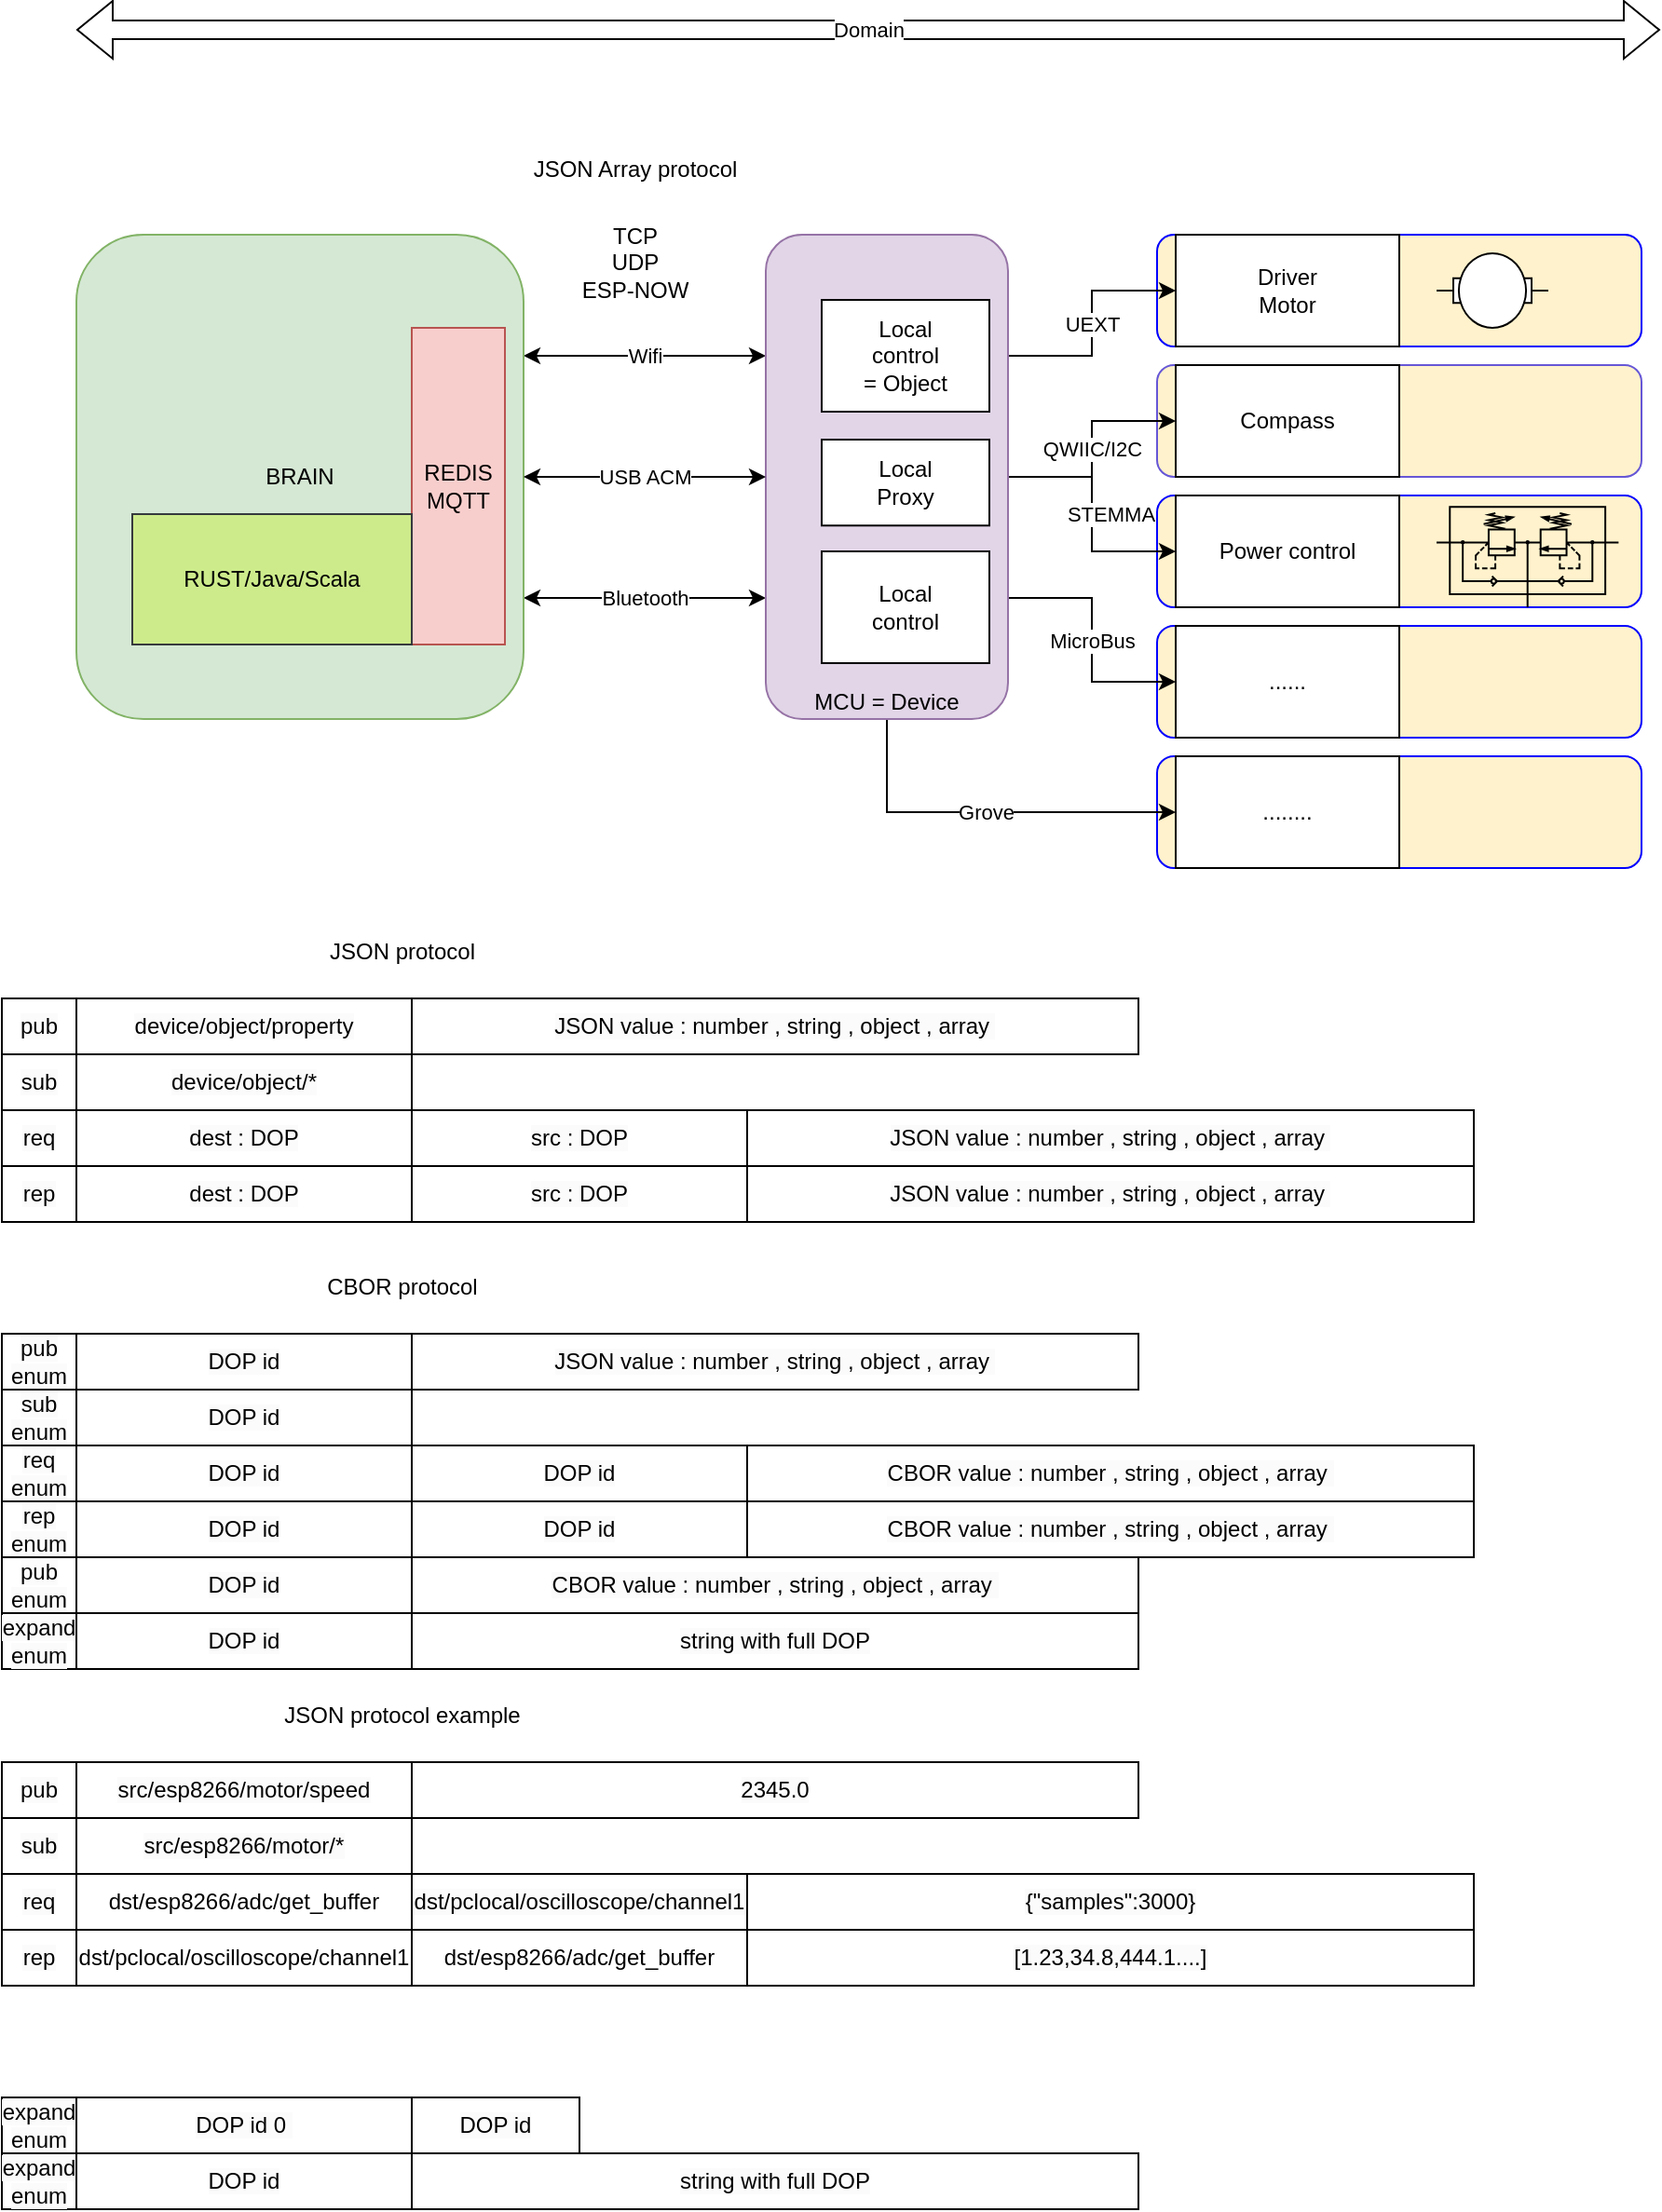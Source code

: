 <mxfile version="22.1.3" type="github">
  <diagram name="Page-1" id="gYZL_dD1YHqg8UqiC46v">
    <mxGraphModel dx="1242" dy="700" grid="1" gridSize="10" guides="1" tooltips="1" connect="1" arrows="1" fold="1" page="1" pageScale="1" pageWidth="850" pageHeight="1100" math="0" shadow="0">
      <root>
        <mxCell id="0" />
        <mxCell id="1" parent="0" />
        <mxCell id="VJFc7O25oxRBKs5EyoMZ-66" value="" style="rounded=1;whiteSpace=wrap;html=1;fillColor=#fff2cc;strokeColor=#0000FF;" parent="1" vertex="1">
          <mxGeometry x="660" y="470" width="260" height="60" as="geometry" />
        </mxCell>
        <mxCell id="VJFc7O25oxRBKs5EyoMZ-65" value="" style="rounded=1;whiteSpace=wrap;html=1;fillColor=#fff2cc;strokeColor=#0000FF;" parent="1" vertex="1">
          <mxGeometry x="660" y="400" width="260" height="60" as="geometry" />
        </mxCell>
        <mxCell id="VJFc7O25oxRBKs5EyoMZ-64" value="" style="rounded=1;whiteSpace=wrap;html=1;fillColor=#fff2cc;strokeColor=#0000FF;" parent="1" vertex="1">
          <mxGeometry x="660" y="330" width="260" height="60" as="geometry" />
        </mxCell>
        <mxCell id="VJFc7O25oxRBKs5EyoMZ-63" value="" style="rounded=1;whiteSpace=wrap;html=1;fillColor=#fff2cc;strokeColor=#6657d6;" parent="1" vertex="1">
          <mxGeometry x="660" y="260" width="260" height="60" as="geometry" />
        </mxCell>
        <mxCell id="VJFc7O25oxRBKs5EyoMZ-62" value="" style="rounded=1;whiteSpace=wrap;html=1;fillColor=#fff2cc;strokeColor=#0000FF;" parent="1" vertex="1">
          <mxGeometry x="660" y="190" width="260" height="60" as="geometry" />
        </mxCell>
        <mxCell id="R--ykIY8JpI6ctm7pDDZ-4" value="Wifi" style="edgeStyle=orthogonalEdgeStyle;rounded=0;orthogonalLoop=1;jettySize=auto;html=1;exitX=1;exitY=0.25;exitDx=0;exitDy=0;entryX=0;entryY=0.25;entryDx=0;entryDy=0;startArrow=classic;startFill=1;" parent="1" source="R--ykIY8JpI6ctm7pDDZ-1" target="R--ykIY8JpI6ctm7pDDZ-2" edge="1">
          <mxGeometry relative="1" as="geometry" />
        </mxCell>
        <mxCell id="R--ykIY8JpI6ctm7pDDZ-6" value="Bluetooth" style="edgeStyle=orthogonalEdgeStyle;rounded=0;orthogonalLoop=1;jettySize=auto;html=1;exitX=1;exitY=0.75;exitDx=0;exitDy=0;entryX=0;entryY=0.75;entryDx=0;entryDy=0;startArrow=classic;startFill=1;" parent="1" source="R--ykIY8JpI6ctm7pDDZ-1" target="R--ykIY8JpI6ctm7pDDZ-2" edge="1">
          <mxGeometry relative="1" as="geometry" />
        </mxCell>
        <mxCell id="R--ykIY8JpI6ctm7pDDZ-1" value="BRAIN" style="rounded=1;whiteSpace=wrap;html=1;align=center;fillColor=#d5e8d4;strokeColor=#82b366;" parent="1" vertex="1">
          <mxGeometry x="80" y="190" width="240" height="260" as="geometry" />
        </mxCell>
        <mxCell id="R--ykIY8JpI6ctm7pDDZ-10" value="UEXT" style="edgeStyle=orthogonalEdgeStyle;rounded=0;orthogonalLoop=1;jettySize=auto;html=1;exitX=1;exitY=0.25;exitDx=0;exitDy=0;entryX=0;entryY=0.5;entryDx=0;entryDy=0;" parent="1" source="R--ykIY8JpI6ctm7pDDZ-2" target="R--ykIY8JpI6ctm7pDDZ-3" edge="1">
          <mxGeometry relative="1" as="geometry" />
        </mxCell>
        <mxCell id="R--ykIY8JpI6ctm7pDDZ-11" value="QWIIC/I2C" style="edgeStyle=orthogonalEdgeStyle;rounded=0;orthogonalLoop=1;jettySize=auto;html=1;exitX=1;exitY=0.5;exitDx=0;exitDy=0;entryX=0;entryY=0.5;entryDx=0;entryDy=0;" parent="1" source="R--ykIY8JpI6ctm7pDDZ-2" target="R--ykIY8JpI6ctm7pDDZ-7" edge="1">
          <mxGeometry relative="1" as="geometry">
            <mxPoint as="offset" />
          </mxGeometry>
        </mxCell>
        <mxCell id="R--ykIY8JpI6ctm7pDDZ-12" value="STEMMA" style="edgeStyle=orthogonalEdgeStyle;rounded=0;orthogonalLoop=1;jettySize=auto;html=1;exitX=1;exitY=0.5;exitDx=0;exitDy=0;entryX=0;entryY=0.5;entryDx=0;entryDy=0;" parent="1" source="R--ykIY8JpI6ctm7pDDZ-2" target="R--ykIY8JpI6ctm7pDDZ-8" edge="1">
          <mxGeometry y="10" relative="1" as="geometry">
            <mxPoint as="offset" />
          </mxGeometry>
        </mxCell>
        <mxCell id="R--ykIY8JpI6ctm7pDDZ-13" value="MicroBus" style="edgeStyle=orthogonalEdgeStyle;rounded=0;orthogonalLoop=1;jettySize=auto;html=1;exitX=1;exitY=0.75;exitDx=0;exitDy=0;entryX=0;entryY=0.5;entryDx=0;entryDy=0;" parent="1" source="R--ykIY8JpI6ctm7pDDZ-2" target="R--ykIY8JpI6ctm7pDDZ-9" edge="1">
          <mxGeometry relative="1" as="geometry" />
        </mxCell>
        <mxCell id="R--ykIY8JpI6ctm7pDDZ-15" value="Grove" style="edgeStyle=orthogonalEdgeStyle;rounded=0;orthogonalLoop=1;jettySize=auto;html=1;exitX=0.5;exitY=1;exitDx=0;exitDy=0;entryX=0;entryY=0.5;entryDx=0;entryDy=0;" parent="1" source="R--ykIY8JpI6ctm7pDDZ-2" target="R--ykIY8JpI6ctm7pDDZ-14" edge="1">
          <mxGeometry relative="1" as="geometry" />
        </mxCell>
        <mxCell id="R--ykIY8JpI6ctm7pDDZ-2" value="MCU = Device" style="rounded=1;whiteSpace=wrap;html=1;verticalAlign=bottom;fillColor=#e1d5e7;strokeColor=#9673a6;" parent="1" vertex="1">
          <mxGeometry x="450" y="190" width="130" height="260" as="geometry" />
        </mxCell>
        <mxCell id="R--ykIY8JpI6ctm7pDDZ-3" value="Driver&lt;br&gt;Motor" style="rounded=0;whiteSpace=wrap;html=1;" parent="1" vertex="1">
          <mxGeometry x="670" y="190" width="120" height="60" as="geometry" />
        </mxCell>
        <mxCell id="R--ykIY8JpI6ctm7pDDZ-5" value="USB ACM" style="edgeStyle=orthogonalEdgeStyle;rounded=0;orthogonalLoop=1;jettySize=auto;html=1;exitX=1;exitY=0.5;exitDx=0;exitDy=0;entryX=0;entryY=0.5;entryDx=0;entryDy=0;startArrow=classic;startFill=1;" parent="1" source="R--ykIY8JpI6ctm7pDDZ-1" target="R--ykIY8JpI6ctm7pDDZ-2" edge="1">
          <mxGeometry relative="1" as="geometry">
            <mxPoint x="330" y="265" as="sourcePoint" />
            <mxPoint x="450" y="265" as="targetPoint" />
          </mxGeometry>
        </mxCell>
        <mxCell id="R--ykIY8JpI6ctm7pDDZ-7" value="Compass" style="rounded=0;whiteSpace=wrap;html=1;" parent="1" vertex="1">
          <mxGeometry x="670" y="260" width="120" height="60" as="geometry" />
        </mxCell>
        <mxCell id="R--ykIY8JpI6ctm7pDDZ-8" value="Power control" style="rounded=0;whiteSpace=wrap;html=1;" parent="1" vertex="1">
          <mxGeometry x="670" y="330" width="120" height="60" as="geometry" />
        </mxCell>
        <mxCell id="R--ykIY8JpI6ctm7pDDZ-9" value="......" style="rounded=0;whiteSpace=wrap;html=1;" parent="1" vertex="1">
          <mxGeometry x="670" y="400" width="120" height="60" as="geometry" />
        </mxCell>
        <mxCell id="R--ykIY8JpI6ctm7pDDZ-14" value="........" style="rounded=0;whiteSpace=wrap;html=1;" parent="1" vertex="1">
          <mxGeometry x="670" y="470" width="120" height="60" as="geometry" />
        </mxCell>
        <mxCell id="R--ykIY8JpI6ctm7pDDZ-16" value="REDIS&lt;br&gt;MQTT" style="rounded=0;whiteSpace=wrap;html=1;fillColor=#f8cecc;strokeColor=#b85450;" parent="1" vertex="1">
          <mxGeometry x="260" y="240" width="50" height="170" as="geometry" />
        </mxCell>
        <mxCell id="R--ykIY8JpI6ctm7pDDZ-17" value="TCP&lt;br&gt;UDP&lt;br&gt;ESP-NOW" style="text;html=1;strokeColor=none;fillColor=none;align=center;verticalAlign=middle;whiteSpace=wrap;rounded=0;" parent="1" vertex="1">
          <mxGeometry x="350" y="190" width="60" height="30" as="geometry" />
        </mxCell>
        <mxCell id="R--ykIY8JpI6ctm7pDDZ-20" value="" style="shape=image;html=1;verticalAlign=top;verticalLabelPosition=bottom;labelBackgroundColor=#ffffff;imageAspect=0;aspect=fixed;image=https://cdn3.iconfinder.com/data/icons/ballicons-reloaded-free/512/icon-93-128.png" parent="1" vertex="1">
          <mxGeometry x="100" y="210" width="90" height="90" as="geometry" />
        </mxCell>
        <mxCell id="R--ykIY8JpI6ctm7pDDZ-21" value="" style="shape=mxgraph.electrical.electro-mechanical.motor_2;html=1;shadow=0;dashed=0;align=center;fontSize=30;strokeWidth=1;" parent="1" vertex="1">
          <mxGeometry x="810" y="200" width="60" height="40" as="geometry" />
        </mxCell>
        <mxCell id="R--ykIY8JpI6ctm7pDDZ-22" value="" style="shape=image;html=1;verticalAlign=top;verticalLabelPosition=bottom;labelBackgroundColor=#ffffff;imageAspect=0;aspect=fixed;image=https://cdn3.iconfinder.com/data/icons/essential-pack-2/48/20-Compass-128.png" parent="1" vertex="1">
          <mxGeometry x="810" y="270" width="48" height="48" as="geometry" />
        </mxCell>
        <mxCell id="R--ykIY8JpI6ctm7pDDZ-24" value="" style="verticalLabelPosition=bottom;aspect=fixed;html=1;verticalAlign=top;fillColor=strokeColor;align=center;outlineConnect=0;shape=mxgraph.fluid_power.x10580;points=[[0,0.355,0],[1,0.355,0],[0.5,1,0]]" parent="1" vertex="1">
          <mxGeometry x="810" y="336.14" width="97.69" height="53.86" as="geometry" />
        </mxCell>
        <mxCell id="R--ykIY8JpI6ctm7pDDZ-25" value="JSON Array protocol" style="text;html=1;strokeColor=none;fillColor=none;align=center;verticalAlign=middle;whiteSpace=wrap;rounded=0;" parent="1" vertex="1">
          <mxGeometry x="310" y="140" width="140" height="30" as="geometry" />
        </mxCell>
        <mxCell id="R--ykIY8JpI6ctm7pDDZ-26" value="RUST/Java/Scala" style="rounded=0;whiteSpace=wrap;html=1;fillColor=#cdeb8b;strokeColor=#36393d;" parent="1" vertex="1">
          <mxGeometry x="110" y="340" width="150" height="70" as="geometry" />
        </mxCell>
        <mxCell id="R--ykIY8JpI6ctm7pDDZ-27" value="Local&lt;br&gt;control&lt;br&gt;= Object" style="rounded=0;whiteSpace=wrap;html=1;" parent="1" vertex="1">
          <mxGeometry x="480" y="225" width="90" height="60" as="geometry" />
        </mxCell>
        <mxCell id="VJFc7O25oxRBKs5EyoMZ-1" value="Local&lt;br&gt;control" style="rounded=0;whiteSpace=wrap;html=1;" parent="1" vertex="1">
          <mxGeometry x="480" y="360" width="90" height="60" as="geometry" />
        </mxCell>
        <mxCell id="VJFc7O25oxRBKs5EyoMZ-2" value="Local&lt;br&gt;Proxy" style="rounded=0;whiteSpace=wrap;html=1;" parent="1" vertex="1">
          <mxGeometry x="480" y="300" width="90" height="46.14" as="geometry" />
        </mxCell>
        <mxCell id="VJFc7O25oxRBKs5EyoMZ-3" value="Domain" style="shape=flexArrow;endArrow=classic;startArrow=classic;html=1;rounded=0;" parent="1" edge="1">
          <mxGeometry width="100" height="100" relative="1" as="geometry">
            <mxPoint x="80" y="80" as="sourcePoint" />
            <mxPoint x="930" y="80" as="targetPoint" />
          </mxGeometry>
        </mxCell>
        <mxCell id="VJFc7O25oxRBKs5EyoMZ-4" value="JSON protocol" style="text;html=1;strokeColor=none;fillColor=none;align=center;verticalAlign=middle;whiteSpace=wrap;rounded=0;" parent="1" vertex="1">
          <mxGeometry x="130" y="560" width="250" height="30" as="geometry" />
        </mxCell>
        <mxCell id="VJFc7O25oxRBKs5EyoMZ-5" value="&lt;meta charset=&quot;utf-8&quot;&gt;&lt;span style=&quot;color: rgb(0, 0, 0); font-family: Helvetica; font-size: 12px; font-style: normal; font-variant-ligatures: normal; font-variant-caps: normal; font-weight: 400; letter-spacing: normal; orphans: 2; text-align: center; text-indent: 0px; text-transform: none; widows: 2; word-spacing: 0px; -webkit-text-stroke-width: 0px; background-color: rgb(251, 251, 251); text-decoration-thickness: initial; text-decoration-style: initial; text-decoration-color: initial; float: none; display: inline !important;&quot;&gt;device/object/property&lt;/span&gt;" style="rounded=0;whiteSpace=wrap;html=1;" parent="1" vertex="1">
          <mxGeometry x="80" y="600" width="180" height="30" as="geometry" />
        </mxCell>
        <mxCell id="VJFc7O25oxRBKs5EyoMZ-6" value="&lt;span style=&quot;color: rgb(0, 0, 0); font-family: Helvetica; font-size: 12px; font-style: normal; font-variant-ligatures: normal; font-variant-caps: normal; font-weight: 400; letter-spacing: normal; orphans: 2; text-align: center; text-indent: 0px; text-transform: none; widows: 2; word-spacing: 0px; -webkit-text-stroke-width: 0px; background-color: rgb(251, 251, 251); text-decoration-thickness: initial; text-decoration-style: initial; text-decoration-color: initial; float: none; display: inline !important;&quot;&gt;pub&lt;/span&gt;" style="rounded=0;whiteSpace=wrap;html=1;" parent="1" vertex="1">
          <mxGeometry x="40" y="600" width="40" height="30" as="geometry" />
        </mxCell>
        <mxCell id="VJFc7O25oxRBKs5EyoMZ-7" value="&lt;span style=&quot;color: rgb(0, 0, 0); font-family: Helvetica; font-size: 12px; font-style: normal; font-variant-ligatures: normal; font-variant-caps: normal; font-weight: 400; letter-spacing: normal; orphans: 2; text-align: center; text-indent: 0px; text-transform: none; widows: 2; word-spacing: 0px; -webkit-text-stroke-width: 0px; background-color: rgb(251, 251, 251); text-decoration-thickness: initial; text-decoration-style: initial; text-decoration-color: initial; float: none; display: inline !important;&quot;&gt;JSON value : number , string , object , array&amp;nbsp;&lt;/span&gt;" style="rounded=0;whiteSpace=wrap;html=1;" parent="1" vertex="1">
          <mxGeometry x="260" y="600" width="390" height="30" as="geometry" />
        </mxCell>
        <mxCell id="VJFc7O25oxRBKs5EyoMZ-8" value="&lt;span style=&quot;color: rgb(0, 0, 0); font-family: Helvetica; font-size: 12px; font-style: normal; font-variant-ligatures: normal; font-variant-caps: normal; font-weight: 400; letter-spacing: normal; orphans: 2; text-align: center; text-indent: 0px; text-transform: none; widows: 2; word-spacing: 0px; -webkit-text-stroke-width: 0px; background-color: rgb(251, 251, 251); text-decoration-thickness: initial; text-decoration-style: initial; text-decoration-color: initial; float: none; display: inline !important;&quot;&gt;device/object/*&lt;/span&gt;" style="rounded=0;whiteSpace=wrap;html=1;" parent="1" vertex="1">
          <mxGeometry x="80" y="630" width="180" height="30" as="geometry" />
        </mxCell>
        <mxCell id="VJFc7O25oxRBKs5EyoMZ-9" value="&lt;span style=&quot;color: rgb(0, 0, 0); font-family: Helvetica; font-size: 12px; font-style: normal; font-variant-ligatures: normal; font-variant-caps: normal; font-weight: 400; letter-spacing: normal; orphans: 2; text-align: center; text-indent: 0px; text-transform: none; widows: 2; word-spacing: 0px; -webkit-text-stroke-width: 0px; background-color: rgb(251, 251, 251); text-decoration-thickness: initial; text-decoration-style: initial; text-decoration-color: initial; float: none; display: inline !important;&quot;&gt;sub&lt;/span&gt;" style="rounded=0;whiteSpace=wrap;html=1;" parent="1" vertex="1">
          <mxGeometry x="40" y="630" width="40" height="30" as="geometry" />
        </mxCell>
        <mxCell id="VJFc7O25oxRBKs5EyoMZ-10" value="&lt;span style=&quot;color: rgb(0, 0, 0); font-family: Helvetica; font-size: 12px; font-style: normal; font-variant-ligatures: normal; font-variant-caps: normal; font-weight: 400; letter-spacing: normal; orphans: 2; text-align: center; text-indent: 0px; text-transform: none; widows: 2; word-spacing: 0px; -webkit-text-stroke-width: 0px; background-color: rgb(251, 251, 251); text-decoration-thickness: initial; text-decoration-style: initial; text-decoration-color: initial; float: none; display: inline !important;&quot;&gt;dest : DOP&lt;/span&gt;" style="rounded=0;whiteSpace=wrap;html=1;" parent="1" vertex="1">
          <mxGeometry x="80" y="660" width="180" height="30" as="geometry" />
        </mxCell>
        <mxCell id="VJFc7O25oxRBKs5EyoMZ-11" value="&lt;span style=&quot;color: rgb(0, 0, 0); font-family: Helvetica; font-size: 12px; font-style: normal; font-variant-ligatures: normal; font-variant-caps: normal; font-weight: 400; letter-spacing: normal; orphans: 2; text-align: center; text-indent: 0px; text-transform: none; widows: 2; word-spacing: 0px; -webkit-text-stroke-width: 0px; background-color: rgb(251, 251, 251); text-decoration-thickness: initial; text-decoration-style: initial; text-decoration-color: initial; float: none; display: inline !important;&quot;&gt;req&lt;/span&gt;" style="rounded=0;whiteSpace=wrap;html=1;" parent="1" vertex="1">
          <mxGeometry x="40" y="660" width="40" height="30" as="geometry" />
        </mxCell>
        <mxCell id="VJFc7O25oxRBKs5EyoMZ-12" value="&lt;span style=&quot;color: rgb(0, 0, 0); font-family: Helvetica; font-size: 12px; font-style: normal; font-variant-ligatures: normal; font-variant-caps: normal; font-weight: 400; letter-spacing: normal; orphans: 2; text-align: center; text-indent: 0px; text-transform: none; widows: 2; word-spacing: 0px; -webkit-text-stroke-width: 0px; background-color: rgb(251, 251, 251); text-decoration-thickness: initial; text-decoration-style: initial; text-decoration-color: initial; float: none; display: inline !important;&quot;&gt;JSON value : number , string , object , array&amp;nbsp;&lt;/span&gt;" style="rounded=0;whiteSpace=wrap;html=1;" parent="1" vertex="1">
          <mxGeometry x="440" y="660" width="390" height="30" as="geometry" />
        </mxCell>
        <mxCell id="VJFc7O25oxRBKs5EyoMZ-13" value="&lt;span style=&quot;color: rgb(0, 0, 0); font-family: Helvetica; font-size: 12px; font-style: normal; font-variant-ligatures: normal; font-variant-caps: normal; font-weight: 400; letter-spacing: normal; orphans: 2; text-align: center; text-indent: 0px; text-transform: none; widows: 2; word-spacing: 0px; -webkit-text-stroke-width: 0px; background-color: rgb(251, 251, 251); text-decoration-thickness: initial; text-decoration-style: initial; text-decoration-color: initial; float: none; display: inline !important;&quot;&gt;src : DOP&lt;/span&gt;" style="rounded=0;whiteSpace=wrap;html=1;" parent="1" vertex="1">
          <mxGeometry x="260" y="660" width="180" height="30" as="geometry" />
        </mxCell>
        <mxCell id="VJFc7O25oxRBKs5EyoMZ-14" value="&lt;span style=&quot;color: rgb(0, 0, 0); font-family: Helvetica; font-size: 12px; font-style: normal; font-variant-ligatures: normal; font-variant-caps: normal; font-weight: 400; letter-spacing: normal; orphans: 2; text-align: center; text-indent: 0px; text-transform: none; widows: 2; word-spacing: 0px; -webkit-text-stroke-width: 0px; background-color: rgb(251, 251, 251); text-decoration-thickness: initial; text-decoration-style: initial; text-decoration-color: initial; float: none; display: inline !important;&quot;&gt;dest : DOP&lt;/span&gt;" style="rounded=0;whiteSpace=wrap;html=1;" parent="1" vertex="1">
          <mxGeometry x="80" y="690" width="180" height="30" as="geometry" />
        </mxCell>
        <mxCell id="VJFc7O25oxRBKs5EyoMZ-15" value="&lt;span style=&quot;color: rgb(0, 0, 0); font-family: Helvetica; font-size: 12px; font-style: normal; font-variant-ligatures: normal; font-variant-caps: normal; font-weight: 400; letter-spacing: normal; orphans: 2; text-align: center; text-indent: 0px; text-transform: none; widows: 2; word-spacing: 0px; -webkit-text-stroke-width: 0px; background-color: rgb(251, 251, 251); text-decoration-thickness: initial; text-decoration-style: initial; text-decoration-color: initial; float: none; display: inline !important;&quot;&gt;rep&lt;/span&gt;" style="rounded=0;whiteSpace=wrap;html=1;" parent="1" vertex="1">
          <mxGeometry x="40" y="690" width="40" height="30" as="geometry" />
        </mxCell>
        <mxCell id="VJFc7O25oxRBKs5EyoMZ-16" value="&lt;span style=&quot;color: rgb(0, 0, 0); font-family: Helvetica; font-size: 12px; font-style: normal; font-variant-ligatures: normal; font-variant-caps: normal; font-weight: 400; letter-spacing: normal; orphans: 2; text-align: center; text-indent: 0px; text-transform: none; widows: 2; word-spacing: 0px; -webkit-text-stroke-width: 0px; background-color: rgb(251, 251, 251); text-decoration-thickness: initial; text-decoration-style: initial; text-decoration-color: initial; float: none; display: inline !important;&quot;&gt;JSON value : number , string , object , array&amp;nbsp;&lt;/span&gt;" style="rounded=0;whiteSpace=wrap;html=1;" parent="1" vertex="1">
          <mxGeometry x="440" y="690" width="390" height="30" as="geometry" />
        </mxCell>
        <mxCell id="VJFc7O25oxRBKs5EyoMZ-17" value="&lt;span style=&quot;color: rgb(0, 0, 0); font-family: Helvetica; font-size: 12px; font-style: normal; font-variant-ligatures: normal; font-variant-caps: normal; font-weight: 400; letter-spacing: normal; orphans: 2; text-align: center; text-indent: 0px; text-transform: none; widows: 2; word-spacing: 0px; -webkit-text-stroke-width: 0px; background-color: rgb(251, 251, 251); text-decoration-thickness: initial; text-decoration-style: initial; text-decoration-color: initial; float: none; display: inline !important;&quot;&gt;src : DOP&lt;/span&gt;" style="rounded=0;whiteSpace=wrap;html=1;" parent="1" vertex="1">
          <mxGeometry x="260" y="690" width="180" height="30" as="geometry" />
        </mxCell>
        <mxCell id="VJFc7O25oxRBKs5EyoMZ-21" value="CBOR protocol" style="text;html=1;strokeColor=none;fillColor=none;align=center;verticalAlign=middle;whiteSpace=wrap;rounded=0;" parent="1" vertex="1">
          <mxGeometry x="130" y="740" width="250" height="30" as="geometry" />
        </mxCell>
        <mxCell id="VJFc7O25oxRBKs5EyoMZ-22" value="&lt;span style=&quot;color: rgb(0, 0, 0); font-family: Helvetica; font-size: 12px; font-style: normal; font-variant-ligatures: normal; font-variant-caps: normal; font-weight: 400; letter-spacing: normal; orphans: 2; text-align: center; text-indent: 0px; text-transform: none; widows: 2; word-spacing: 0px; -webkit-text-stroke-width: 0px; background-color: rgb(251, 251, 251); text-decoration-thickness: initial; text-decoration-style: initial; text-decoration-color: initial; float: none; display: inline !important;&quot;&gt;DOP id&lt;/span&gt;" style="rounded=0;whiteSpace=wrap;html=1;" parent="1" vertex="1">
          <mxGeometry x="80" y="780" width="180" height="30" as="geometry" />
        </mxCell>
        <mxCell id="VJFc7O25oxRBKs5EyoMZ-23" value="&lt;span style=&quot;color: rgb(0, 0, 0); font-family: Helvetica; font-size: 12px; font-style: normal; font-variant-ligatures: normal; font-variant-caps: normal; font-weight: 400; letter-spacing: normal; orphans: 2; text-align: center; text-indent: 0px; text-transform: none; widows: 2; word-spacing: 0px; -webkit-text-stroke-width: 0px; background-color: rgb(251, 251, 251); text-decoration-thickness: initial; text-decoration-style: initial; text-decoration-color: initial; float: none; display: inline !important;&quot;&gt;pub enum&lt;/span&gt;" style="rounded=0;whiteSpace=wrap;html=1;" parent="1" vertex="1">
          <mxGeometry x="40" y="780" width="40" height="30" as="geometry" />
        </mxCell>
        <mxCell id="VJFc7O25oxRBKs5EyoMZ-24" value="&lt;span style=&quot;color: rgb(0, 0, 0); font-family: Helvetica; font-size: 12px; font-style: normal; font-variant-ligatures: normal; font-variant-caps: normal; font-weight: 400; letter-spacing: normal; orphans: 2; text-align: center; text-indent: 0px; text-transform: none; widows: 2; word-spacing: 0px; -webkit-text-stroke-width: 0px; background-color: rgb(251, 251, 251); text-decoration-thickness: initial; text-decoration-style: initial; text-decoration-color: initial; float: none; display: inline !important;&quot;&gt;JSON value : number , string , object , array&amp;nbsp;&lt;/span&gt;" style="rounded=0;whiteSpace=wrap;html=1;" parent="1" vertex="1">
          <mxGeometry x="260" y="780" width="390" height="30" as="geometry" />
        </mxCell>
        <mxCell id="VJFc7O25oxRBKs5EyoMZ-26" value="&lt;span style=&quot;color: rgb(0, 0, 0); font-family: Helvetica; font-size: 12px; font-style: normal; font-variant-ligatures: normal; font-variant-caps: normal; font-weight: 400; letter-spacing: normal; orphans: 2; text-align: center; text-indent: 0px; text-transform: none; widows: 2; word-spacing: 0px; -webkit-text-stroke-width: 0px; background-color: rgb(251, 251, 251); text-decoration-thickness: initial; text-decoration-style: initial; text-decoration-color: initial; float: none; display: inline !important;&quot;&gt;sub enum&lt;/span&gt;" style="rounded=0;whiteSpace=wrap;html=1;" parent="1" vertex="1">
          <mxGeometry x="40" y="810" width="40" height="30" as="geometry" />
        </mxCell>
        <mxCell id="VJFc7O25oxRBKs5EyoMZ-28" value="&lt;span style=&quot;color: rgb(0, 0, 0); font-family: Helvetica; font-size: 12px; font-style: normal; font-variant-ligatures: normal; font-variant-caps: normal; font-weight: 400; letter-spacing: normal; orphans: 2; text-align: center; text-indent: 0px; text-transform: none; widows: 2; word-spacing: 0px; -webkit-text-stroke-width: 0px; background-color: rgb(251, 251, 251); text-decoration-thickness: initial; text-decoration-style: initial; text-decoration-color: initial; float: none; display: inline !important;&quot;&gt;req enum&lt;/span&gt;" style="rounded=0;whiteSpace=wrap;html=1;" parent="1" vertex="1">
          <mxGeometry x="40" y="840" width="40" height="30" as="geometry" />
        </mxCell>
        <mxCell id="VJFc7O25oxRBKs5EyoMZ-29" value="&lt;span style=&quot;color: rgb(0, 0, 0); font-family: Helvetica; font-size: 12px; font-style: normal; font-variant-ligatures: normal; font-variant-caps: normal; font-weight: 400; letter-spacing: normal; orphans: 2; text-align: center; text-indent: 0px; text-transform: none; widows: 2; word-spacing: 0px; -webkit-text-stroke-width: 0px; background-color: rgb(251, 251, 251); text-decoration-thickness: initial; text-decoration-style: initial; text-decoration-color: initial; float: none; display: inline !important;&quot;&gt;CBOR value : number , string , object , array&amp;nbsp;&lt;/span&gt;" style="rounded=0;whiteSpace=wrap;html=1;" parent="1" vertex="1">
          <mxGeometry x="440" y="840" width="390" height="30" as="geometry" />
        </mxCell>
        <mxCell id="VJFc7O25oxRBKs5EyoMZ-32" value="&lt;span style=&quot;color: rgb(0, 0, 0); font-family: Helvetica; font-size: 12px; font-style: normal; font-variant-ligatures: normal; font-variant-caps: normal; font-weight: 400; letter-spacing: normal; orphans: 2; text-align: center; text-indent: 0px; text-transform: none; widows: 2; word-spacing: 0px; -webkit-text-stroke-width: 0px; background-color: rgb(251, 251, 251); text-decoration-thickness: initial; text-decoration-style: initial; text-decoration-color: initial; float: none; display: inline !important;&quot;&gt;rep&lt;br&gt;enum&lt;br&gt;&lt;/span&gt;" style="rounded=0;whiteSpace=wrap;html=1;" parent="1" vertex="1">
          <mxGeometry x="40" y="870" width="40" height="30" as="geometry" />
        </mxCell>
        <mxCell id="VJFc7O25oxRBKs5EyoMZ-33" value="&lt;span style=&quot;color: rgb(0, 0, 0); font-family: Helvetica; font-size: 12px; font-style: normal; font-variant-ligatures: normal; font-variant-caps: normal; font-weight: 400; letter-spacing: normal; orphans: 2; text-align: center; text-indent: 0px; text-transform: none; widows: 2; word-spacing: 0px; -webkit-text-stroke-width: 0px; background-color: rgb(251, 251, 251); text-decoration-thickness: initial; text-decoration-style: initial; text-decoration-color: initial; float: none; display: inline !important;&quot;&gt;CBOR value : number , string , object , array&amp;nbsp;&lt;/span&gt;" style="rounded=0;whiteSpace=wrap;html=1;" parent="1" vertex="1">
          <mxGeometry x="440" y="870" width="390" height="30" as="geometry" />
        </mxCell>
        <mxCell id="VJFc7O25oxRBKs5EyoMZ-36" value="&lt;span style=&quot;color: rgb(0, 0, 0); font-family: Helvetica; font-size: 12px; font-style: normal; font-variant-ligatures: normal; font-variant-caps: normal; font-weight: 400; letter-spacing: normal; orphans: 2; text-align: center; text-indent: 0px; text-transform: none; widows: 2; word-spacing: 0px; -webkit-text-stroke-width: 0px; background-color: rgb(251, 251, 251); text-decoration-thickness: initial; text-decoration-style: initial; text-decoration-color: initial; float: none; display: inline !important;&quot;&gt;pub&lt;br&gt;enum&lt;br&gt;&lt;/span&gt;" style="rounded=0;whiteSpace=wrap;html=1;" parent="1" vertex="1">
          <mxGeometry x="40" y="900" width="40" height="30" as="geometry" />
        </mxCell>
        <mxCell id="VJFc7O25oxRBKs5EyoMZ-37" value="&lt;span style=&quot;color: rgb(0, 0, 0); font-family: Helvetica; font-size: 12px; font-style: normal; font-variant-ligatures: normal; font-variant-caps: normal; font-weight: 400; letter-spacing: normal; orphans: 2; text-align: center; text-indent: 0px; text-transform: none; widows: 2; word-spacing: 0px; -webkit-text-stroke-width: 0px; background-color: rgb(251, 251, 251); text-decoration-thickness: initial; text-decoration-style: initial; text-decoration-color: initial; float: none; display: inline !important;&quot;&gt;CBOR value : number , string , object , array&amp;nbsp;&lt;/span&gt;" style="rounded=0;whiteSpace=wrap;html=1;" parent="1" vertex="1">
          <mxGeometry x="260" y="900" width="390" height="30" as="geometry" />
        </mxCell>
        <mxCell id="VJFc7O25oxRBKs5EyoMZ-39" value="&lt;span style=&quot;color: rgb(0, 0, 0); font-family: Helvetica; font-size: 12px; font-style: normal; font-variant-ligatures: normal; font-variant-caps: normal; font-weight: 400; letter-spacing: normal; orphans: 2; text-align: center; text-indent: 0px; text-transform: none; widows: 2; word-spacing: 0px; -webkit-text-stroke-width: 0px; background-color: rgb(251, 251, 251); text-decoration-thickness: initial; text-decoration-style: initial; text-decoration-color: initial; float: none; display: inline !important;&quot;&gt;DOP id&lt;/span&gt;" style="rounded=0;whiteSpace=wrap;html=1;" parent="1" vertex="1">
          <mxGeometry x="80" y="840" width="180" height="30" as="geometry" />
        </mxCell>
        <mxCell id="VJFc7O25oxRBKs5EyoMZ-40" value="&lt;span style=&quot;color: rgb(0, 0, 0); font-family: Helvetica; font-size: 12px; font-style: normal; font-variant-ligatures: normal; font-variant-caps: normal; font-weight: 400; letter-spacing: normal; orphans: 2; text-align: center; text-indent: 0px; text-transform: none; widows: 2; word-spacing: 0px; -webkit-text-stroke-width: 0px; background-color: rgb(251, 251, 251); text-decoration-thickness: initial; text-decoration-style: initial; text-decoration-color: initial; float: none; display: inline !important;&quot;&gt;DOP id&lt;/span&gt;" style="rounded=0;whiteSpace=wrap;html=1;" parent="1" vertex="1">
          <mxGeometry x="80" y="810" width="180" height="30" as="geometry" />
        </mxCell>
        <mxCell id="VJFc7O25oxRBKs5EyoMZ-41" value="&lt;span style=&quot;color: rgb(0, 0, 0); font-family: Helvetica; font-size: 12px; font-style: normal; font-variant-ligatures: normal; font-variant-caps: normal; font-weight: 400; letter-spacing: normal; orphans: 2; text-align: center; text-indent: 0px; text-transform: none; widows: 2; word-spacing: 0px; -webkit-text-stroke-width: 0px; background-color: rgb(251, 251, 251); text-decoration-thickness: initial; text-decoration-style: initial; text-decoration-color: initial; float: none; display: inline !important;&quot;&gt;DOP id&lt;/span&gt;" style="rounded=0;whiteSpace=wrap;html=1;" parent="1" vertex="1">
          <mxGeometry x="80" y="870" width="180" height="30" as="geometry" />
        </mxCell>
        <mxCell id="VJFc7O25oxRBKs5EyoMZ-42" value="&lt;span style=&quot;color: rgb(0, 0, 0); font-family: Helvetica; font-size: 12px; font-style: normal; font-variant-ligatures: normal; font-variant-caps: normal; font-weight: 400; letter-spacing: normal; orphans: 2; text-align: center; text-indent: 0px; text-transform: none; widows: 2; word-spacing: 0px; -webkit-text-stroke-width: 0px; background-color: rgb(251, 251, 251); text-decoration-thickness: initial; text-decoration-style: initial; text-decoration-color: initial; float: none; display: inline !important;&quot;&gt;DOP id&lt;/span&gt;" style="rounded=0;whiteSpace=wrap;html=1;" parent="1" vertex="1">
          <mxGeometry x="80" y="900" width="180" height="30" as="geometry" />
        </mxCell>
        <mxCell id="VJFc7O25oxRBKs5EyoMZ-43" value="&lt;span style=&quot;color: rgb(0, 0, 0); font-family: Helvetica; font-size: 12px; font-style: normal; font-variant-ligatures: normal; font-variant-caps: normal; font-weight: 400; letter-spacing: normal; orphans: 2; text-align: center; text-indent: 0px; text-transform: none; widows: 2; word-spacing: 0px; -webkit-text-stroke-width: 0px; background-color: rgb(251, 251, 251); text-decoration-thickness: initial; text-decoration-style: initial; text-decoration-color: initial; float: none; display: inline !important;&quot;&gt;DOP id&lt;/span&gt;" style="rounded=0;whiteSpace=wrap;html=1;" parent="1" vertex="1">
          <mxGeometry x="260" y="840" width="180" height="30" as="geometry" />
        </mxCell>
        <mxCell id="VJFc7O25oxRBKs5EyoMZ-44" value="&lt;span style=&quot;color: rgb(0, 0, 0); font-family: Helvetica; font-size: 12px; font-style: normal; font-variant-ligatures: normal; font-variant-caps: normal; font-weight: 400; letter-spacing: normal; orphans: 2; text-align: center; text-indent: 0px; text-transform: none; widows: 2; word-spacing: 0px; -webkit-text-stroke-width: 0px; background-color: rgb(251, 251, 251); text-decoration-thickness: initial; text-decoration-style: initial; text-decoration-color: initial; float: none; display: inline !important;&quot;&gt;DOP id&lt;/span&gt;" style="rounded=0;whiteSpace=wrap;html=1;" parent="1" vertex="1">
          <mxGeometry x="260" y="870" width="180" height="30" as="geometry" />
        </mxCell>
        <mxCell id="VJFc7O25oxRBKs5EyoMZ-45" value="&lt;span style=&quot;color: rgb(0, 0, 0); font-family: Helvetica; font-size: 12px; font-style: normal; font-variant-ligatures: normal; font-variant-caps: normal; font-weight: 400; letter-spacing: normal; orphans: 2; text-align: center; text-indent: 0px; text-transform: none; widows: 2; word-spacing: 0px; -webkit-text-stroke-width: 0px; background-color: rgb(251, 251, 251); text-decoration-thickness: initial; text-decoration-style: initial; text-decoration-color: initial; float: none; display: inline !important;&quot;&gt;expand&lt;br&gt;enum&lt;br&gt;&lt;/span&gt;" style="rounded=0;whiteSpace=wrap;html=1;" parent="1" vertex="1">
          <mxGeometry x="40" y="930" width="40" height="30" as="geometry" />
        </mxCell>
        <mxCell id="VJFc7O25oxRBKs5EyoMZ-46" value="&lt;span style=&quot;color: rgb(0, 0, 0); font-family: Helvetica; font-size: 12px; font-style: normal; font-variant-ligatures: normal; font-variant-caps: normal; font-weight: 400; letter-spacing: normal; orphans: 2; text-align: center; text-indent: 0px; text-transform: none; widows: 2; word-spacing: 0px; -webkit-text-stroke-width: 0px; background-color: rgb(251, 251, 251); text-decoration-thickness: initial; text-decoration-style: initial; text-decoration-color: initial; float: none; display: inline !important;&quot;&gt;string with full DOP&lt;/span&gt;" style="rounded=0;whiteSpace=wrap;html=1;" parent="1" vertex="1">
          <mxGeometry x="260" y="930" width="390" height="30" as="geometry" />
        </mxCell>
        <mxCell id="VJFc7O25oxRBKs5EyoMZ-47" value="&lt;span style=&quot;color: rgb(0, 0, 0); font-family: Helvetica; font-size: 12px; font-style: normal; font-variant-ligatures: normal; font-variant-caps: normal; font-weight: 400; letter-spacing: normal; orphans: 2; text-align: center; text-indent: 0px; text-transform: none; widows: 2; word-spacing: 0px; -webkit-text-stroke-width: 0px; background-color: rgb(251, 251, 251); text-decoration-thickness: initial; text-decoration-style: initial; text-decoration-color: initial; float: none; display: inline !important;&quot;&gt;DOP id&lt;/span&gt;" style="rounded=0;whiteSpace=wrap;html=1;" parent="1" vertex="1">
          <mxGeometry x="80" y="930" width="180" height="30" as="geometry" />
        </mxCell>
        <mxCell id="VJFc7O25oxRBKs5EyoMZ-48" value="JSON protocol example" style="text;html=1;strokeColor=none;fillColor=none;align=center;verticalAlign=middle;whiteSpace=wrap;rounded=0;" parent="1" vertex="1">
          <mxGeometry x="130" y="970" width="250" height="30" as="geometry" />
        </mxCell>
        <mxCell id="VJFc7O25oxRBKs5EyoMZ-49" value="&lt;span style=&quot;color: rgb(0, 0, 0); font-family: Helvetica; font-size: 12px; font-style: normal; font-variant-ligatures: normal; font-variant-caps: normal; font-weight: 400; letter-spacing: normal; orphans: 2; text-align: center; text-indent: 0px; text-transform: none; widows: 2; word-spacing: 0px; -webkit-text-stroke-width: 0px; background-color: rgb(251, 251, 251); text-decoration-thickness: initial; text-decoration-style: initial; text-decoration-color: initial; float: none; display: inline !important;&quot;&gt;src/esp8266/motor/speed&lt;/span&gt;" style="rounded=0;whiteSpace=wrap;html=1;" parent="1" vertex="1">
          <mxGeometry x="80" y="1010" width="180" height="30" as="geometry" />
        </mxCell>
        <mxCell id="VJFc7O25oxRBKs5EyoMZ-50" value="&lt;span style=&quot;color: rgb(0, 0, 0); font-family: Helvetica; font-size: 12px; font-style: normal; font-variant-ligatures: normal; font-variant-caps: normal; font-weight: 400; letter-spacing: normal; orphans: 2; text-align: center; text-indent: 0px; text-transform: none; widows: 2; word-spacing: 0px; -webkit-text-stroke-width: 0px; background-color: rgb(251, 251, 251); text-decoration-thickness: initial; text-decoration-style: initial; text-decoration-color: initial; float: none; display: inline !important;&quot;&gt;pub&lt;/span&gt;" style="rounded=0;whiteSpace=wrap;html=1;" parent="1" vertex="1">
          <mxGeometry x="40" y="1010" width="40" height="30" as="geometry" />
        </mxCell>
        <mxCell id="VJFc7O25oxRBKs5EyoMZ-51" value="&lt;span style=&quot;color: rgb(0, 0, 0); font-family: Helvetica; font-size: 12px; font-style: normal; font-variant-ligatures: normal; font-variant-caps: normal; font-weight: 400; letter-spacing: normal; orphans: 2; text-align: center; text-indent: 0px; text-transform: none; widows: 2; word-spacing: 0px; -webkit-text-stroke-width: 0px; background-color: rgb(251, 251, 251); text-decoration-thickness: initial; text-decoration-style: initial; text-decoration-color: initial; float: none; display: inline !important;&quot;&gt;2345.0&lt;/span&gt;" style="rounded=0;whiteSpace=wrap;html=1;" parent="1" vertex="1">
          <mxGeometry x="260" y="1010" width="390" height="30" as="geometry" />
        </mxCell>
        <mxCell id="VJFc7O25oxRBKs5EyoMZ-52" value="&lt;span style=&quot;color: rgb(0, 0, 0); font-family: Helvetica; font-size: 12px; font-style: normal; font-variant-ligatures: normal; font-variant-caps: normal; font-weight: 400; letter-spacing: normal; orphans: 2; text-align: center; text-indent: 0px; text-transform: none; widows: 2; word-spacing: 0px; -webkit-text-stroke-width: 0px; background-color: rgb(251, 251, 251); text-decoration-thickness: initial; text-decoration-style: initial; text-decoration-color: initial; float: none; display: inline !important;&quot;&gt;src/esp8266/motor/*&lt;/span&gt;" style="rounded=0;whiteSpace=wrap;html=1;" parent="1" vertex="1">
          <mxGeometry x="80" y="1040" width="180" height="30" as="geometry" />
        </mxCell>
        <mxCell id="VJFc7O25oxRBKs5EyoMZ-53" value="&lt;span style=&quot;color: rgb(0, 0, 0); font-family: Helvetica; font-size: 12px; font-style: normal; font-variant-ligatures: normal; font-variant-caps: normal; font-weight: 400; letter-spacing: normal; orphans: 2; text-align: center; text-indent: 0px; text-transform: none; widows: 2; word-spacing: 0px; -webkit-text-stroke-width: 0px; background-color: rgb(251, 251, 251); text-decoration-thickness: initial; text-decoration-style: initial; text-decoration-color: initial; float: none; display: inline !important;&quot;&gt;sub&lt;/span&gt;" style="rounded=0;whiteSpace=wrap;html=1;" parent="1" vertex="1">
          <mxGeometry x="40" y="1040" width="40" height="30" as="geometry" />
        </mxCell>
        <mxCell id="VJFc7O25oxRBKs5EyoMZ-54" value="dst/esp8266/adc/get_buffer" style="rounded=0;whiteSpace=wrap;html=1;" parent="1" vertex="1">
          <mxGeometry x="80" y="1070" width="180" height="30" as="geometry" />
        </mxCell>
        <mxCell id="VJFc7O25oxRBKs5EyoMZ-55" value="&lt;span style=&quot;color: rgb(0, 0, 0); font-family: Helvetica; font-size: 12px; font-style: normal; font-variant-ligatures: normal; font-variant-caps: normal; font-weight: 400; letter-spacing: normal; orphans: 2; text-align: center; text-indent: 0px; text-transform: none; widows: 2; word-spacing: 0px; -webkit-text-stroke-width: 0px; background-color: rgb(251, 251, 251); text-decoration-thickness: initial; text-decoration-style: initial; text-decoration-color: initial; float: none; display: inline !important;&quot;&gt;req&lt;/span&gt;" style="rounded=0;whiteSpace=wrap;html=1;" parent="1" vertex="1">
          <mxGeometry x="40" y="1070" width="40" height="30" as="geometry" />
        </mxCell>
        <mxCell id="VJFc7O25oxRBKs5EyoMZ-56" value="&lt;span style=&quot;color: rgb(0, 0, 0); font-family: Helvetica; font-size: 12px; font-style: normal; font-variant-ligatures: normal; font-variant-caps: normal; font-weight: 400; letter-spacing: normal; orphans: 2; text-align: center; text-indent: 0px; text-transform: none; widows: 2; word-spacing: 0px; -webkit-text-stroke-width: 0px; background-color: rgb(251, 251, 251); text-decoration-thickness: initial; text-decoration-style: initial; text-decoration-color: initial; float: none; display: inline !important;&quot;&gt;{&quot;samples&quot;:3000}&lt;/span&gt;" style="rounded=0;whiteSpace=wrap;html=1;" parent="1" vertex="1">
          <mxGeometry x="440" y="1070" width="390" height="30" as="geometry" />
        </mxCell>
        <mxCell id="VJFc7O25oxRBKs5EyoMZ-57" value="&lt;span style=&quot;color: rgb(0, 0, 0); font-family: Helvetica; font-size: 12px; font-style: normal; font-variant-ligatures: normal; font-variant-caps: normal; font-weight: 400; letter-spacing: normal; orphans: 2; text-align: center; text-indent: 0px; text-transform: none; widows: 2; word-spacing: 0px; -webkit-text-stroke-width: 0px; background-color: rgb(251, 251, 251); text-decoration-thickness: initial; text-decoration-style: initial; text-decoration-color: initial; float: none; display: inline !important;&quot;&gt;dst/pclocal/oscilloscope/channel1&lt;/span&gt;" style="rounded=0;whiteSpace=wrap;html=1;" parent="1" vertex="1">
          <mxGeometry x="260" y="1070" width="180" height="30" as="geometry" />
        </mxCell>
        <mxCell id="VJFc7O25oxRBKs5EyoMZ-58" value="dst/pclocal/oscilloscope/channel1" style="rounded=0;whiteSpace=wrap;html=1;" parent="1" vertex="1">
          <mxGeometry x="80" y="1100" width="180" height="30" as="geometry" />
        </mxCell>
        <mxCell id="VJFc7O25oxRBKs5EyoMZ-59" value="&lt;span style=&quot;color: rgb(0, 0, 0); font-family: Helvetica; font-size: 12px; font-style: normal; font-variant-ligatures: normal; font-variant-caps: normal; font-weight: 400; letter-spacing: normal; orphans: 2; text-align: center; text-indent: 0px; text-transform: none; widows: 2; word-spacing: 0px; -webkit-text-stroke-width: 0px; background-color: rgb(251, 251, 251); text-decoration-thickness: initial; text-decoration-style: initial; text-decoration-color: initial; float: none; display: inline !important;&quot;&gt;rep&lt;/span&gt;" style="rounded=0;whiteSpace=wrap;html=1;" parent="1" vertex="1">
          <mxGeometry x="40" y="1100" width="40" height="30" as="geometry" />
        </mxCell>
        <mxCell id="VJFc7O25oxRBKs5EyoMZ-60" value="&lt;span style=&quot;color: rgb(0, 0, 0); font-family: Helvetica; font-size: 12px; font-style: normal; font-variant-ligatures: normal; font-variant-caps: normal; font-weight: 400; letter-spacing: normal; orphans: 2; text-align: center; text-indent: 0px; text-transform: none; widows: 2; word-spacing: 0px; -webkit-text-stroke-width: 0px; background-color: rgb(251, 251, 251); text-decoration-thickness: initial; text-decoration-style: initial; text-decoration-color: initial; float: none; display: inline !important;&quot;&gt;[1.23,34.8,444.1....]&lt;/span&gt;" style="rounded=0;whiteSpace=wrap;html=1;" parent="1" vertex="1">
          <mxGeometry x="440" y="1100" width="390" height="30" as="geometry" />
        </mxCell>
        <mxCell id="VJFc7O25oxRBKs5EyoMZ-61" value="dst/esp8266/adc/get_buffer" style="rounded=0;whiteSpace=wrap;html=1;" parent="1" vertex="1">
          <mxGeometry x="260" y="1100" width="180" height="30" as="geometry" />
        </mxCell>
        <mxCell id="AUkkvV7TBEol3j4NK0cQ-1" value="&lt;span style=&quot;color: rgb(0, 0, 0); font-family: Helvetica; font-size: 12px; font-style: normal; font-variant-ligatures: normal; font-variant-caps: normal; font-weight: 400; letter-spacing: normal; orphans: 2; text-align: center; text-indent: 0px; text-transform: none; widows: 2; word-spacing: 0px; -webkit-text-stroke-width: 0px; background-color: rgb(251, 251, 251); text-decoration-thickness: initial; text-decoration-style: initial; text-decoration-color: initial; float: none; display: inline !important;&quot;&gt;expand&lt;br&gt;enum&lt;br&gt;&lt;/span&gt;" style="rounded=0;whiteSpace=wrap;html=1;" vertex="1" parent="1">
          <mxGeometry x="40" y="1190" width="40" height="30" as="geometry" />
        </mxCell>
        <mxCell id="AUkkvV7TBEol3j4NK0cQ-2" value="&lt;span style=&quot;color: rgb(0, 0, 0); font-family: Helvetica; font-size: 12px; font-style: normal; font-variant-ligatures: normal; font-variant-caps: normal; font-weight: 400; letter-spacing: normal; orphans: 2; text-align: center; text-indent: 0px; text-transform: none; widows: 2; word-spacing: 0px; -webkit-text-stroke-width: 0px; background-color: rgb(251, 251, 251); text-decoration-thickness: initial; text-decoration-style: initial; text-decoration-color: initial; float: none; display: inline !important;&quot;&gt;DOP id&lt;/span&gt;" style="rounded=0;whiteSpace=wrap;html=1;" vertex="1" parent="1">
          <mxGeometry x="260" y="1190" width="90" height="30" as="geometry" />
        </mxCell>
        <mxCell id="AUkkvV7TBEol3j4NK0cQ-3" value="&lt;span style=&quot;color: rgb(0, 0, 0); font-family: Helvetica; font-size: 12px; font-style: normal; font-variant-ligatures: normal; font-variant-caps: normal; font-weight: 400; letter-spacing: normal; orphans: 2; text-align: center; text-indent: 0px; text-transform: none; widows: 2; word-spacing: 0px; -webkit-text-stroke-width: 0px; background-color: rgb(251, 251, 251); text-decoration-thickness: initial; text-decoration-style: initial; text-decoration-color: initial; float: none; display: inline !important;&quot;&gt;DOP id 0&amp;nbsp;&lt;/span&gt;" style="rounded=0;whiteSpace=wrap;html=1;" vertex="1" parent="1">
          <mxGeometry x="80" y="1190" width="180" height="30" as="geometry" />
        </mxCell>
        <mxCell id="AUkkvV7TBEol3j4NK0cQ-4" value="&lt;span style=&quot;color: rgb(0, 0, 0); font-family: Helvetica; font-size: 12px; font-style: normal; font-variant-ligatures: normal; font-variant-caps: normal; font-weight: 400; letter-spacing: normal; orphans: 2; text-align: center; text-indent: 0px; text-transform: none; widows: 2; word-spacing: 0px; -webkit-text-stroke-width: 0px; background-color: rgb(251, 251, 251); text-decoration-thickness: initial; text-decoration-style: initial; text-decoration-color: initial; float: none; display: inline !important;&quot;&gt;expand&lt;br&gt;enum&lt;br&gt;&lt;/span&gt;" style="rounded=0;whiteSpace=wrap;html=1;" vertex="1" parent="1">
          <mxGeometry x="40" y="1220" width="40" height="30" as="geometry" />
        </mxCell>
        <mxCell id="AUkkvV7TBEol3j4NK0cQ-5" value="&lt;span style=&quot;color: rgb(0, 0, 0); font-family: Helvetica; font-size: 12px; font-style: normal; font-variant-ligatures: normal; font-variant-caps: normal; font-weight: 400; letter-spacing: normal; orphans: 2; text-align: center; text-indent: 0px; text-transform: none; widows: 2; word-spacing: 0px; -webkit-text-stroke-width: 0px; background-color: rgb(251, 251, 251); text-decoration-thickness: initial; text-decoration-style: initial; text-decoration-color: initial; float: none; display: inline !important;&quot;&gt;string with full DOP&lt;/span&gt;" style="rounded=0;whiteSpace=wrap;html=1;" vertex="1" parent="1">
          <mxGeometry x="260" y="1220" width="390" height="30" as="geometry" />
        </mxCell>
        <mxCell id="AUkkvV7TBEol3j4NK0cQ-6" value="&lt;span style=&quot;color: rgb(0, 0, 0); font-family: Helvetica; font-size: 12px; font-style: normal; font-variant-ligatures: normal; font-variant-caps: normal; font-weight: 400; letter-spacing: normal; orphans: 2; text-align: center; text-indent: 0px; text-transform: none; widows: 2; word-spacing: 0px; -webkit-text-stroke-width: 0px; background-color: rgb(251, 251, 251); text-decoration-thickness: initial; text-decoration-style: initial; text-decoration-color: initial; float: none; display: inline !important;&quot;&gt;DOP id&lt;/span&gt;" style="rounded=0;whiteSpace=wrap;html=1;" vertex="1" parent="1">
          <mxGeometry x="80" y="1220" width="180" height="30" as="geometry" />
        </mxCell>
      </root>
    </mxGraphModel>
  </diagram>
</mxfile>
